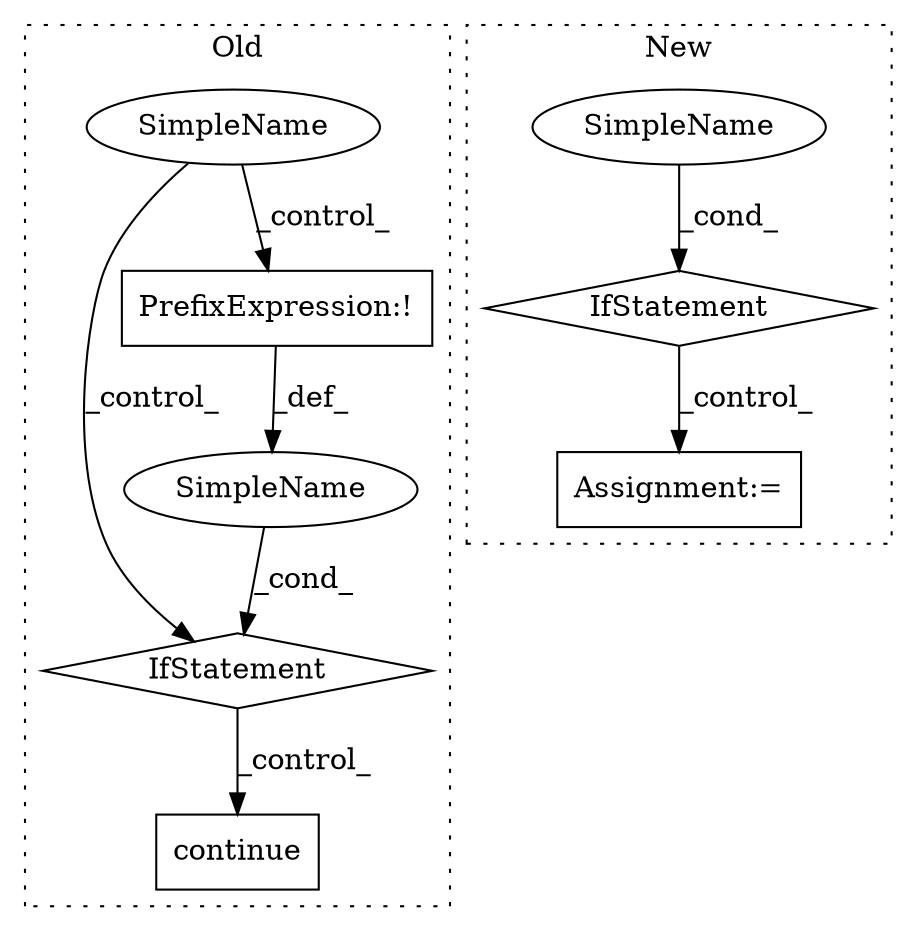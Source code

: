 digraph G {
subgraph cluster0 {
1 [label="continue" a="18" s="1873" l="9" shape="box"];
3 [label="IfStatement" a="25" s="1841,1859" l="4,2" shape="diamond"];
4 [label="SimpleName" a="42" s="" l="" shape="ellipse"];
5 [label="SimpleName" a="42" s="" l="" shape="ellipse"];
8 [label="PrefixExpression:!" a="38" s="1845" l="1" shape="box"];
label = "Old";
style="dotted";
}
subgraph cluster1 {
2 [label="IfStatement" a="25" s="1599,1630" l="4,2" shape="diamond"];
6 [label="Assignment:=" a="7" s="1666" l="1" shape="box"];
7 [label="SimpleName" a="42" s="" l="" shape="ellipse"];
label = "New";
style="dotted";
}
2 -> 6 [label="_control_"];
3 -> 1 [label="_control_"];
4 -> 3 [label="_cond_"];
5 -> 8 [label="_control_"];
5 -> 3 [label="_control_"];
7 -> 2 [label="_cond_"];
8 -> 4 [label="_def_"];
}